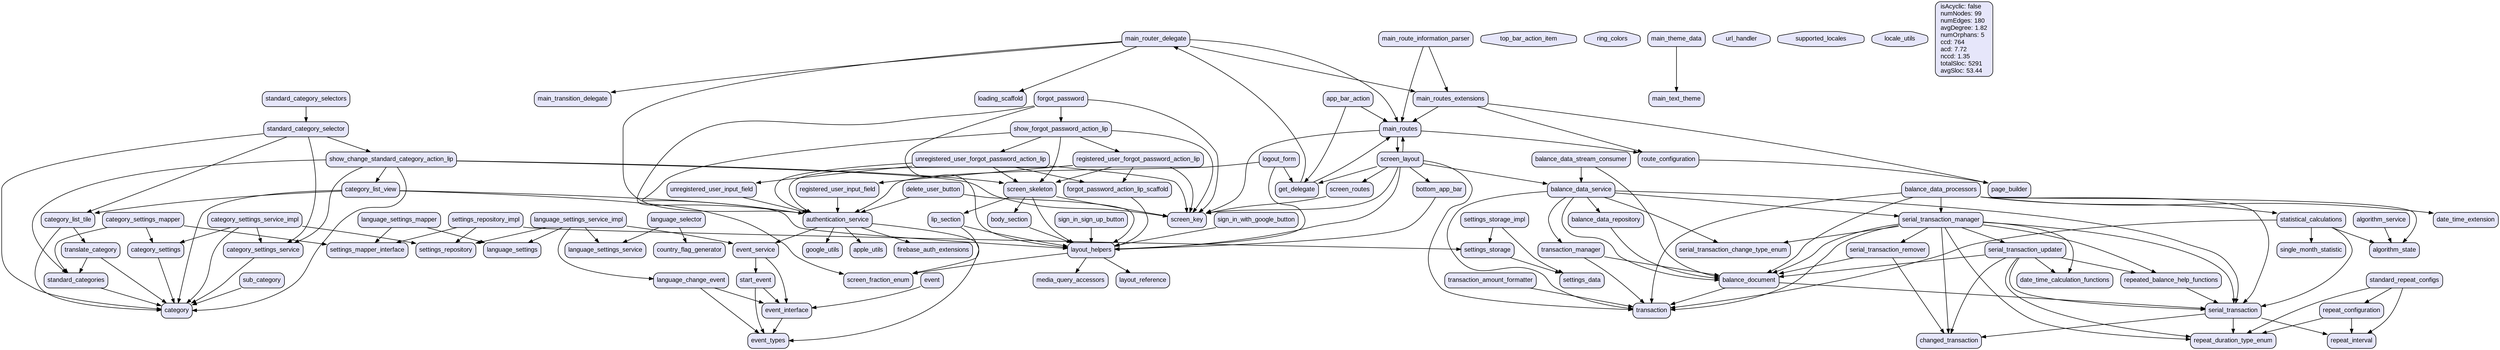 digraph "" {
  graph [style=rounded fontname="Arial Black" fontsize=13 penwidth=2.6];
  node [shape=rect style="filled,rounded" fontname=Arial fontsize=15 fillcolor=Lavender penwidth=1.3];
  edge [penwidth=1.3];
  "/settings/data/settings_repository_impl.dart" [label="settings_repository_impl"];
  "/settings/data/settings_storage_impl.dart" [label="settings_storage_impl"];
  "/settings/data/settings_mapper_interface.dart" [label="settings_mapper_interface"];
  "/settings/data/settings_data.dart" [label="settings_data"];
  "/settings/domain/settings_repository.dart" [label="settings_repository"];
  "/settings/domain/settings_storage.dart" [label="settings_storage"];
  "/design/layout/screen_layout.dart" [label="screen_layout"];
  "/design/layout/constants/layout_reference.dart" [label="layout_reference"];
  "/design/layout/enums/screen_key.dart" [label="screen_key"];
  "/design/layout/enums/screen_fraction_enum.dart" [label="screen_fraction_enum"];
  "/design/layout/loading_scaffold.dart" [label="loading_scaffold"];
  "/design/layout/utils/layout_helpers.dart" [label="layout_helpers"];
  "/design/layout/utils/media_query_accessors.dart" [label="media_query_accessors"];
  "/design/layout/widgets/app_bar_action.dart" [label="app_bar_action"];
  "/design/layout/widgets/body_section.dart" [label="body_section"];
  "/design/layout/widgets/lip_section.dart" [label="lip_section"];
  "/design/layout/widgets/bottom_app_bar.dart" [label="bottom_app_bar"];
  "/design/layout/widgets/screen_skeleton.dart" [label="screen_skeleton"];
  "/design/layout/widgets/top_bar_action_item.dart" [label="top_bar_action_item" shape=octagon];
  "/design/theme/constants/ring_colors.dart" [label="ring_colors" shape=octagon];
  "/design/theme/constants/main_theme_data.dart" [label="main_theme_data"];
  "/design/theme/constants/main_text_theme.dart" [label="main_text_theme"];
  "/navigation/screen_routes.dart" [label="screen_routes"];
  "/navigation/types/page_builder.dart" [label="page_builder"];
  "/navigation/main_routes.dart" [label="main_routes"];
  "/navigation/main_router_delegate.dart" [label="main_router_delegate"];
  "/navigation/main_route_information_parser.dart" [label="main_route_information_parser"];
  "/navigation/route_configuration.dart" [label="route_configuration"];
  "/navigation/main_routes_extensions.dart" [label="main_routes_extensions"];
  "/navigation/get_delegate.dart" [label="get_delegate"];
  "/navigation/main_transition_delegate.dart" [label="main_transition_delegate"];
  "/navigation/url_handler.dart" [label="url_handler" shape=octagon];
  "/balance/enums/serial_transaction_change_type_enum.dart" [label="serial_transaction_change_type_enum"];
  "/balance/utils/serial_transaction_remover.dart" [label="serial_transaction_remover"];
  "/balance/utils/date_time_calculation_functions.dart" [label="date_time_calculation_functions"];
  "/balance/utils/date_time_extension.dart" [label="date_time_extension"];
  "/balance/utils/statistical_calculations.dart" [label="statistical_calculations"];
  "/balance/utils/serial_transaction_updater.dart" [label="serial_transaction_updater"];
  "/balance/utils/balance_data_processors.dart" [label="balance_data_processors"];
  "/balance/utils/transaction_manager.dart" [label="transaction_manager"];
  "/balance/utils/serial_transaction_manager.dart" [label="serial_transaction_manager"];
  "/balance/utils/transaction_amount_formatter.dart" [label="transaction_amount_formatter"];
  "/balance/repositories/balance_data_repository.dart" [label="balance_data_repository"];
  "/balance/models/serial_transaction.dart" [label="serial_transaction"];
  "/balance/models/changed_transaction.dart" [label="changed_transaction"];
  "/balance/models/balance_document.dart" [label="balance_document"];
  "/balance/models/algorithm_state.dart" [label="algorithm_state"];
  "/balance/models/single_month_statistic.dart" [label="single_month_statistic"];
  "/balance/models/transaction.dart" [label="transaction"];
  "/balance/services/algorithm_service.dart" [label="algorithm_service"];
  "/balance/services/balance_data_service.dart" [label="balance_data_service"];
  "/balance/widgets/balance_data_stream_consumer.dart" [label="balance_data_stream_consumer"];
  "/repeating/constants/standard_repeat_configs.dart" [label="standard_repeat_configs"];
  "/repeating/enums/repeat_interval.dart" [label="repeat_interval"];
  "/repeating/enums/repeat_duration_type_enum.dart" [label="repeat_duration_type_enum"];
  "/repeating/utils/repeated_balance_help_functions.dart" [label="repeated_balance_help_functions"];
  "/repeating/models/repeat_configuration.dart" [label="repeat_configuration"];
  "/events/models/language_change_event.dart" [label="language_change_event"];
  "/events/models/start_event.dart" [label="start_event"];
  "/events/models/event.dart" [label="event"];
  "/events/event_types.dart" [label="event_types"];
  "/events/event_service.dart" [label="event_service"];
  "/events/event_interface.dart" [label="event_interface"];
  "/categories/settings/data/category_settings_mapper.dart" [label="category_settings_mapper"];
  "/categories/settings/data/category_settings.dart" [label="category_settings"];
  "/categories/settings/domain/category_settings_service_impl.dart" [label="category_settings_service_impl"];
  "/categories/settings/presentation/utils/show_change_standard_category_action_lip.dart" [label="show_change_standard_category_action_lip"];
  "/categories/settings/presentation/category_settings_service.dart" [label="category_settings_service"];
  "/categories/settings/presentation/widgets/category_list_view.dart" [label="category_list_view"];
  "/categories/settings/presentation/widgets/standard_category_selectors.dart" [label="standard_category_selectors"];
  "/categories/settings/presentation/widgets/standard_category_selector.dart" [label="standard_category_selector"];
  "/categories/core/constants/standard_categories.dart" [label="standard_categories"];
  "/categories/core/utils/translate_category.dart" [label="translate_category"];
  "/categories/core/data/models/category.dart" [label="category"];
  "/categories/core/data/models/sub_category.dart" [label="sub_category"];
  "/categories/core/presentation/widgets/category_list_tile.dart" [label="category_list_tile"];
  "/authentication/utils/apple_utils.dart" [label="apple_utils"];
  "/authentication/utils/show_forgot_password_action_lip.dart" [label="show_forgot_password_action_lip"];
  "/authentication/utils/firebase_auth_extensions.dart" [label="firebase_auth_extensions"];
  "/authentication/utils/google_utils.dart" [label="google_utils"];
  "/authentication/services/authentication_service.dart" [label="authentication_service"];
  "/authentication/widgets/sign_in_sign_up_button.dart" [label="sign_in_sign_up_button"];
  "/authentication/widgets/forgot_password.dart" [label="forgot_password"];
  "/authentication/widgets/logout_form.dart" [label="logout_form"];
  "/authentication/widgets/forgot_password_action_lip/registered_user_input_field.dart" [label="registered_user_input_field"];
  "/authentication/widgets/forgot_password_action_lip/unregistered_user_input_field.dart" [label="unregistered_user_input_field"];
  "/authentication/widgets/forgot_password_action_lip/forgot_password_action_lip_scaffold.dart" [label="forgot_password_action_lip_scaffold"];
  "/authentication/widgets/forgot_password_action_lip/unregistered_user_forgot_password_action_lip.dart" [label="unregistered_user_forgot_password_action_lip"];
  "/authentication/widgets/forgot_password_action_lip/registered_user_forgot_password_action_lip.dart" [label="registered_user_forgot_password_action_lip"];
  "/authentication/widgets/sign_in_with_google_button.dart" [label="sign_in_with_google_button"];
  "/authentication/widgets/delete_user_button.dart" [label="delete_user_button"];
  "/localization/settings/constants/supported_locales.dart" [label="supported_locales" shape=octagon];
  "/localization/settings/utils/country_flag_generator.dart" [label="country_flag_generator"];
  "/localization/settings/utils/locale_utils.dart" [label="locale_utils" shape=octagon];
  "/localization/settings/data/language_settings.dart" [label="language_settings"];
  "/localization/settings/data/language_settings_mapper.dart" [label="language_settings_mapper"];
  "/localization/settings/domain/language_settings_service_impl.dart" [label="language_settings_service_impl"];
  "/localization/settings/presentation/language_settings_service.dart" [label="language_settings_service"];
  "/localization/settings/presentation/widgets/language_selector.dart" [label="language_selector"];
  "/settings/data/settings_repository_impl.dart" -> "/settings/data/settings_mapper_interface.dart";
  "/settings/data/settings_repository_impl.dart" -> "/settings/domain/settings_repository.dart";
  "/settings/data/settings_repository_impl.dart" -> "/settings/domain/settings_storage.dart";
  "/settings/data/settings_storage_impl.dart" -> "/settings/data/settings_data.dart";
  "/settings/data/settings_storage_impl.dart" -> "/settings/domain/settings_storage.dart";
  "/settings/domain/settings_storage.dart" -> "/settings/data/settings_data.dart";
  "/design/layout/screen_layout.dart" -> "/balance/models/transaction.dart";
  "/design/layout/screen_layout.dart" -> "/balance/services/balance_data_service.dart";
  "/design/layout/screen_layout.dart" -> "/design/layout/enums/screen_key.dart";
  "/design/layout/screen_layout.dart" -> "/design/layout/utils/layout_helpers.dart";
  "/design/layout/screen_layout.dart" -> "/design/layout/widgets/bottom_app_bar.dart";
  "/design/layout/screen_layout.dart" -> "/navigation/get_delegate.dart";
  "/design/layout/screen_layout.dart" -> "/navigation/main_routes.dart";
  "/design/layout/screen_layout.dart" -> "/navigation/screen_routes.dart";
  "/design/layout/utils/layout_helpers.dart" -> "/design/layout/constants/layout_reference.dart";
  "/design/layout/utils/layout_helpers.dart" -> "/design/layout/enums/screen_fraction_enum.dart";
  "/design/layout/utils/layout_helpers.dart" -> "/design/layout/utils/media_query_accessors.dart";
  "/design/layout/widgets/app_bar_action.dart" -> "/navigation/get_delegate.dart";
  "/design/layout/widgets/app_bar_action.dart" -> "/navigation/main_routes.dart";
  "/design/layout/widgets/body_section.dart" -> "/design/layout/utils/layout_helpers.dart";
  "/design/layout/widgets/lip_section.dart" -> "/design/layout/enums/screen_fraction_enum.dart";
  "/design/layout/widgets/lip_section.dart" -> "/design/layout/utils/layout_helpers.dart";
  "/design/layout/widgets/bottom_app_bar.dart" -> "/design/layout/utils/layout_helpers.dart";
  "/design/layout/widgets/screen_skeleton.dart" -> "/design/layout/enums/screen_key.dart";
  "/design/layout/widgets/screen_skeleton.dart" -> "/design/layout/utils/layout_helpers.dart";
  "/design/layout/widgets/screen_skeleton.dart" -> "/design/layout/widgets/body_section.dart";
  "/design/layout/widgets/screen_skeleton.dart" -> "/design/layout/widgets/lip_section.dart";
  "/design/theme/constants/main_theme_data.dart" -> "/design/theme/constants/main_text_theme.dart";
  "/navigation/screen_routes.dart" -> "/design/layout/enums/screen_key.dart";
  "/navigation/main_routes.dart" -> "/design/layout/enums/screen_key.dart";
  "/navigation/main_routes.dart" -> "/design/layout/screen_layout.dart";
  "/navigation/main_routes.dart" -> "/navigation/route_configuration.dart";
  "/navigation/main_router_delegate.dart" -> "/authentication/services/authentication_service.dart";
  "/navigation/main_router_delegate.dart" -> "/design/layout/loading_scaffold.dart";
  "/navigation/main_router_delegate.dart" -> "/navigation/main_routes.dart";
  "/navigation/main_router_delegate.dart" -> "/navigation/main_routes_extensions.dart";
  "/navigation/main_router_delegate.dart" -> "/navigation/main_transition_delegate.dart";
  "/navigation/main_route_information_parser.dart" -> "/navigation/main_routes.dart";
  "/navigation/main_route_information_parser.dart" -> "/navigation/main_routes_extensions.dart";
  "/navigation/route_configuration.dart" -> "/navigation/types/page_builder.dart";
  "/navigation/main_routes_extensions.dart" -> "/navigation/main_routes.dart";
  "/navigation/main_routes_extensions.dart" -> "/navigation/route_configuration.dart";
  "/navigation/main_routes_extensions.dart" -> "/navigation/types/page_builder.dart";
  "/navigation/get_delegate.dart" -> "/navigation/main_router_delegate.dart";
  "/navigation/get_delegate.dart" -> "/navigation/main_routes.dart";
  "/balance/utils/serial_transaction_remover.dart" -> "/balance/models/balance_document.dart";
  "/balance/utils/serial_transaction_remover.dart" -> "/balance/models/changed_transaction.dart";
  "/balance/utils/statistical_calculations.dart" -> "/balance/models/algorithm_state.dart";
  "/balance/utils/statistical_calculations.dart" -> "/balance/models/serial_transaction.dart";
  "/balance/utils/statistical_calculations.dart" -> "/balance/models/single_month_statistic.dart";
  "/balance/utils/statistical_calculations.dart" -> "/balance/models/transaction.dart";
  "/balance/utils/serial_transaction_updater.dart" -> "/balance/models/balance_document.dart";
  "/balance/utils/serial_transaction_updater.dart" -> "/balance/models/changed_transaction.dart";
  "/balance/utils/serial_transaction_updater.dart" -> "/balance/models/serial_transaction.dart";
  "/balance/utils/serial_transaction_updater.dart" -> "/balance/utils/date_time_calculation_functions.dart";
  "/balance/utils/serial_transaction_updater.dart" -> "/repeating/enums/repeat_duration_type_enum.dart";
  "/balance/utils/serial_transaction_updater.dart" -> "/repeating/utils/repeated_balance_help_functions.dart";
  "/balance/utils/balance_data_processors.dart" -> "/balance/models/algorithm_state.dart";
  "/balance/utils/balance_data_processors.dart" -> "/balance/models/balance_document.dart";
  "/balance/utils/balance_data_processors.dart" -> "/balance/models/serial_transaction.dart";
  "/balance/utils/balance_data_processors.dart" -> "/balance/models/transaction.dart";
  "/balance/utils/balance_data_processors.dart" -> "/balance/utils/date_time_extension.dart";
  "/balance/utils/balance_data_processors.dart" -> "/balance/utils/serial_transaction_manager.dart";
  "/balance/utils/balance_data_processors.dart" -> "/balance/utils/statistical_calculations.dart";
  "/balance/utils/transaction_manager.dart" -> "/balance/models/balance_document.dart";
  "/balance/utils/transaction_manager.dart" -> "/balance/models/transaction.dart";
  "/balance/utils/serial_transaction_manager.dart" -> "/balance/enums/serial_transaction_change_type_enum.dart";
  "/balance/utils/serial_transaction_manager.dart" -> "/balance/models/balance_document.dart";
  "/balance/utils/serial_transaction_manager.dart" -> "/balance/models/changed_transaction.dart";
  "/balance/utils/serial_transaction_manager.dart" -> "/balance/models/serial_transaction.dart";
  "/balance/utils/serial_transaction_manager.dart" -> "/balance/models/transaction.dart";
  "/balance/utils/serial_transaction_manager.dart" -> "/balance/utils/date_time_calculation_functions.dart";
  "/balance/utils/serial_transaction_manager.dart" -> "/balance/utils/serial_transaction_remover.dart";
  "/balance/utils/serial_transaction_manager.dart" -> "/balance/utils/serial_transaction_updater.dart";
  "/balance/utils/serial_transaction_manager.dart" -> "/repeating/enums/repeat_duration_type_enum.dart";
  "/balance/utils/serial_transaction_manager.dart" -> "/repeating/utils/repeated_balance_help_functions.dart";
  "/balance/utils/transaction_amount_formatter.dart" -> "/balance/models/transaction.dart";
  "/balance/repositories/balance_data_repository.dart" -> "/balance/models/balance_document.dart";
  "/balance/models/serial_transaction.dart" -> "/balance/models/changed_transaction.dart";
  "/balance/models/serial_transaction.dart" -> "/repeating/enums/repeat_duration_type_enum.dart";
  "/balance/models/serial_transaction.dart" -> "/repeating/enums/repeat_interval.dart";
  "/balance/models/balance_document.dart" -> "/balance/models/serial_transaction.dart";
  "/balance/models/balance_document.dart" -> "/balance/models/transaction.dart";
  "/balance/services/algorithm_service.dart" -> "/balance/models/algorithm_state.dart";
  "/balance/services/balance_data_service.dart" -> "/balance/enums/serial_transaction_change_type_enum.dart";
  "/balance/services/balance_data_service.dart" -> "/balance/models/balance_document.dart";
  "/balance/services/balance_data_service.dart" -> "/balance/models/serial_transaction.dart";
  "/balance/services/balance_data_service.dart" -> "/balance/models/transaction.dart";
  "/balance/services/balance_data_service.dart" -> "/balance/repositories/balance_data_repository.dart";
  "/balance/services/balance_data_service.dart" -> "/balance/utils/serial_transaction_manager.dart";
  "/balance/services/balance_data_service.dart" -> "/balance/utils/transaction_manager.dart";
  "/balance/widgets/balance_data_stream_consumer.dart" -> "/balance/models/balance_document.dart";
  "/balance/widgets/balance_data_stream_consumer.dart" -> "/balance/services/balance_data_service.dart";
  "/repeating/constants/standard_repeat_configs.dart" -> "/repeating/enums/repeat_duration_type_enum.dart";
  "/repeating/constants/standard_repeat_configs.dart" -> "/repeating/enums/repeat_interval.dart";
  "/repeating/constants/standard_repeat_configs.dart" -> "/repeating/models/repeat_configuration.dart";
  "/repeating/utils/repeated_balance_help_functions.dart" -> "/balance/models/serial_transaction.dart";
  "/repeating/models/repeat_configuration.dart" -> "/repeating/enums/repeat_duration_type_enum.dart";
  "/repeating/models/repeat_configuration.dart" -> "/repeating/enums/repeat_interval.dart";
  "/events/models/language_change_event.dart" -> "/events/event_interface.dart";
  "/events/models/language_change_event.dart" -> "/events/event_types.dart";
  "/events/models/start_event.dart" -> "/events/event_interface.dart";
  "/events/models/start_event.dart" -> "/events/event_types.dart";
  "/events/models/event.dart" -> "/events/event_interface.dart";
  "/events/event_service.dart" -> "/events/event_interface.dart";
  "/events/event_service.dart" -> "/events/models/start_event.dart";
  "/events/event_interface.dart" -> "/events/event_types.dart";
  "/categories/settings/data/category_settings_mapper.dart" -> "/categories/core/constants/standard_categories.dart";
  "/categories/settings/data/category_settings_mapper.dart" -> "/categories/settings/data/category_settings.dart";
  "/categories/settings/data/category_settings_mapper.dart" -> "/settings/data/settings_mapper_interface.dart";
  "/categories/settings/data/category_settings.dart" -> "/categories/core/data/models/category.dart";
  "/categories/settings/domain/category_settings_service_impl.dart" -> "/categories/core/data/models/category.dart";
  "/categories/settings/domain/category_settings_service_impl.dart" -> "/categories/settings/data/category_settings.dart";
  "/categories/settings/domain/category_settings_service_impl.dart" -> "/categories/settings/presentation/category_settings_service.dart";
  "/categories/settings/domain/category_settings_service_impl.dart" -> "/settings/domain/settings_repository.dart";
  "/categories/settings/presentation/utils/show_change_standard_category_action_lip.dart" -> "/categories/core/constants/standard_categories.dart";
  "/categories/settings/presentation/utils/show_change_standard_category_action_lip.dart" -> "/categories/core/data/models/category.dart";
  "/categories/settings/presentation/utils/show_change_standard_category_action_lip.dart" -> "/categories/settings/presentation/category_settings_service.dart";
  "/categories/settings/presentation/utils/show_change_standard_category_action_lip.dart" -> "/categories/settings/presentation/widgets/category_list_view.dart";
  "/categories/settings/presentation/utils/show_change_standard_category_action_lip.dart" -> "/design/layout/enums/screen_key.dart";
  "/categories/settings/presentation/utils/show_change_standard_category_action_lip.dart" -> "/design/layout/widgets/screen_skeleton.dart";
  "/categories/settings/presentation/category_settings_service.dart" -> "/categories/core/data/models/category.dart";
  "/categories/settings/presentation/widgets/category_list_view.dart" -> "/categories/core/data/models/category.dart";
  "/categories/settings/presentation/widgets/category_list_view.dart" -> "/categories/core/presentation/widgets/category_list_tile.dart";
  "/categories/settings/presentation/widgets/category_list_view.dart" -> "/design/layout/enums/screen_fraction_enum.dart";
  "/categories/settings/presentation/widgets/category_list_view.dart" -> "/design/layout/utils/layout_helpers.dart";
  "/categories/settings/presentation/widgets/standard_category_selectors.dart" -> "/categories/settings/presentation/widgets/standard_category_selector.dart";
  "/categories/settings/presentation/widgets/standard_category_selector.dart" -> "/categories/core/data/models/category.dart";
  "/categories/settings/presentation/widgets/standard_category_selector.dart" -> "/categories/core/presentation/widgets/category_list_tile.dart";
  "/categories/settings/presentation/widgets/standard_category_selector.dart" -> "/categories/settings/presentation/category_settings_service.dart";
  "/categories/settings/presentation/widgets/standard_category_selector.dart" -> "/categories/settings/presentation/utils/show_change_standard_category_action_lip.dart";
  "/categories/core/constants/standard_categories.dart" -> "/categories/core/data/models/category.dart";
  "/categories/core/utils/translate_category.dart" -> "/categories/core/constants/standard_categories.dart";
  "/categories/core/utils/translate_category.dart" -> "/categories/core/data/models/category.dart";
  "/categories/core/data/models/sub_category.dart" -> "/categories/core/data/models/category.dart";
  "/categories/core/presentation/widgets/category_list_tile.dart" -> "/categories/core/data/models/category.dart";
  "/categories/core/presentation/widgets/category_list_tile.dart" -> "/categories/core/utils/translate_category.dart";
  "/authentication/utils/show_forgot_password_action_lip.dart" -> "/authentication/services/authentication_service.dart";
  "/authentication/utils/show_forgot_password_action_lip.dart" -> "/authentication/widgets/forgot_password_action_lip/registered_user_forgot_password_action_lip.dart";
  "/authentication/utils/show_forgot_password_action_lip.dart" -> "/authentication/widgets/forgot_password_action_lip/unregistered_user_forgot_password_action_lip.dart";
  "/authentication/utils/show_forgot_password_action_lip.dart" -> "/design/layout/enums/screen_key.dart";
  "/authentication/utils/show_forgot_password_action_lip.dart" -> "/design/layout/widgets/screen_skeleton.dart";
  "/authentication/services/authentication_service.dart" -> "/authentication/utils/apple_utils.dart";
  "/authentication/services/authentication_service.dart" -> "/authentication/utils/firebase_auth_extensions.dart";
  "/authentication/services/authentication_service.dart" -> "/authentication/utils/google_utils.dart";
  "/authentication/services/authentication_service.dart" -> "/events/event_service.dart";
  "/authentication/services/authentication_service.dart" -> "/events/event_types.dart";
  "/authentication/widgets/sign_in_sign_up_button.dart" -> "/design/layout/utils/layout_helpers.dart";
  "/authentication/widgets/forgot_password.dart" -> "/authentication/services/authentication_service.dart";
  "/authentication/widgets/forgot_password.dart" -> "/authentication/utils/show_forgot_password_action_lip.dart";
  "/authentication/widgets/forgot_password.dart" -> "/design/layout/enums/screen_key.dart";
  "/authentication/widgets/forgot_password.dart" -> "/design/layout/utils/layout_helpers.dart";
  "/authentication/widgets/logout_form.dart" -> "/authentication/services/authentication_service.dart";
  "/authentication/widgets/logout_form.dart" -> "/design/layout/utils/layout_helpers.dart";
  "/authentication/widgets/logout_form.dart" -> "/navigation/get_delegate.dart";
  "/authentication/widgets/forgot_password_action_lip/registered_user_input_field.dart" -> "/authentication/services/authentication_service.dart";
  "/authentication/widgets/forgot_password_action_lip/unregistered_user_input_field.dart" -> "/authentication/services/authentication_service.dart";
  "/authentication/widgets/forgot_password_action_lip/forgot_password_action_lip_scaffold.dart" -> "/design/layout/utils/layout_helpers.dart";
  "/authentication/widgets/forgot_password_action_lip/unregistered_user_forgot_password_action_lip.dart" -> "/authentication/services/authentication_service.dart";
  "/authentication/widgets/forgot_password_action_lip/unregistered_user_forgot_password_action_lip.dart" -> "/authentication/widgets/forgot_password_action_lip/forgot_password_action_lip_scaffold.dart";
  "/authentication/widgets/forgot_password_action_lip/unregistered_user_forgot_password_action_lip.dart" -> "/authentication/widgets/forgot_password_action_lip/unregistered_user_input_field.dart";
  "/authentication/widgets/forgot_password_action_lip/unregistered_user_forgot_password_action_lip.dart" -> "/design/layout/enums/screen_key.dart";
  "/authentication/widgets/forgot_password_action_lip/unregistered_user_forgot_password_action_lip.dart" -> "/design/layout/widgets/screen_skeleton.dart";
  "/authentication/widgets/forgot_password_action_lip/registered_user_forgot_password_action_lip.dart" -> "/authentication/services/authentication_service.dart";
  "/authentication/widgets/forgot_password_action_lip/registered_user_forgot_password_action_lip.dart" -> "/authentication/widgets/forgot_password_action_lip/forgot_password_action_lip_scaffold.dart";
  "/authentication/widgets/forgot_password_action_lip/registered_user_forgot_password_action_lip.dart" -> "/authentication/widgets/forgot_password_action_lip/registered_user_input_field.dart";
  "/authentication/widgets/forgot_password_action_lip/registered_user_forgot_password_action_lip.dart" -> "/design/layout/enums/screen_key.dart";
  "/authentication/widgets/forgot_password_action_lip/registered_user_forgot_password_action_lip.dart" -> "/design/layout/widgets/screen_skeleton.dart";
  "/authentication/widgets/sign_in_with_google_button.dart" -> "/design/layout/utils/layout_helpers.dart";
  "/authentication/widgets/delete_user_button.dart" -> "/authentication/services/authentication_service.dart";
  "/authentication/widgets/delete_user_button.dart" -> "/design/layout/utils/layout_helpers.dart";
  "/localization/settings/data/language_settings_mapper.dart" -> "/localization/settings/data/language_settings.dart";
  "/localization/settings/data/language_settings_mapper.dart" -> "/settings/data/settings_mapper_interface.dart";
  "/localization/settings/domain/language_settings_service_impl.dart" -> "/events/event_service.dart";
  "/localization/settings/domain/language_settings_service_impl.dart" -> "/events/models/language_change_event.dart";
  "/localization/settings/domain/language_settings_service_impl.dart" -> "/localization/settings/data/language_settings.dart";
  "/localization/settings/domain/language_settings_service_impl.dart" -> "/localization/settings/presentation/language_settings_service.dart";
  "/localization/settings/domain/language_settings_service_impl.dart" -> "/settings/domain/settings_repository.dart";
  "/localization/settings/presentation/widgets/language_selector.dart" -> "/localization/settings/presentation/language_settings_service.dart";
  "/localization/settings/presentation/widgets/language_selector.dart" -> "/localization/settings/utils/country_flag_generator.dart";
  "metrics" [label=" isAcyclic: false \l numNodes: 99  \l numEdges: 180  \l avgDegree: 1.82 \l numOrphans: 5 \l ccd: 764 \l acd: 7.72 \l nccd: 1.35 \l totalSloc: 5291 \l avgSloc: 53.44 \l"];
}
